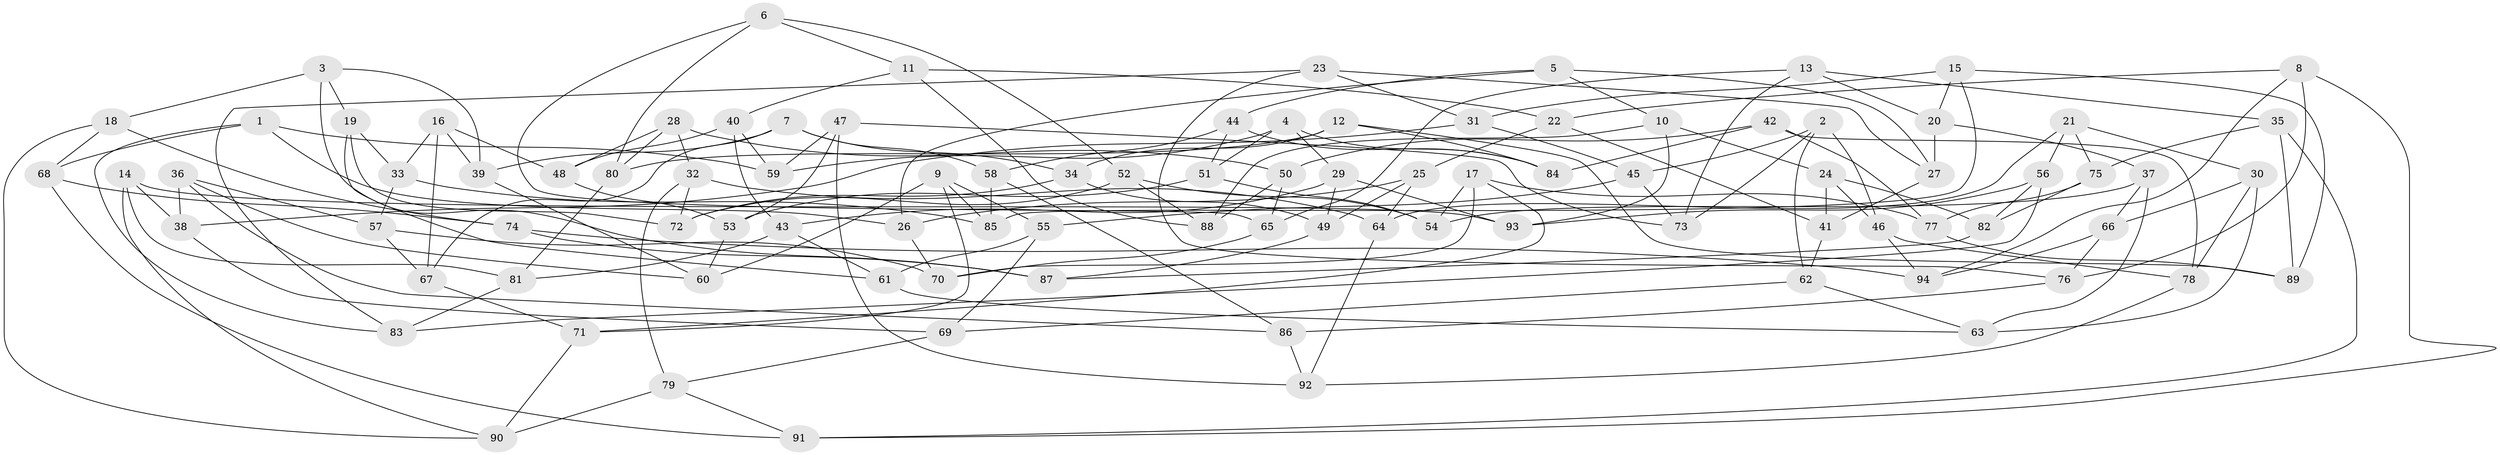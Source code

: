 // coarse degree distribution, {10: 0.10526315789473684, 4: 0.3684210526315789, 8: 0.07894736842105263, 3: 0.10526315789473684, 6: 0.18421052631578946, 9: 0.13157894736842105, 5: 0.02631578947368421}
// Generated by graph-tools (version 1.1) at 2025/53/03/04/25 22:53:52]
// undirected, 94 vertices, 188 edges
graph export_dot {
  node [color=gray90,style=filled];
  1;
  2;
  3;
  4;
  5;
  6;
  7;
  8;
  9;
  10;
  11;
  12;
  13;
  14;
  15;
  16;
  17;
  18;
  19;
  20;
  21;
  22;
  23;
  24;
  25;
  26;
  27;
  28;
  29;
  30;
  31;
  32;
  33;
  34;
  35;
  36;
  37;
  38;
  39;
  40;
  41;
  42;
  43;
  44;
  45;
  46;
  47;
  48;
  49;
  50;
  51;
  52;
  53;
  54;
  55;
  56;
  57;
  58;
  59;
  60;
  61;
  62;
  63;
  64;
  65;
  66;
  67;
  68;
  69;
  70;
  71;
  72;
  73;
  74;
  75;
  76;
  77;
  78;
  79;
  80;
  81;
  82;
  83;
  84;
  85;
  86;
  87;
  88;
  89;
  90;
  91;
  92;
  93;
  94;
  1 -- 26;
  1 -- 68;
  1 -- 83;
  1 -- 59;
  2 -- 46;
  2 -- 45;
  2 -- 73;
  2 -- 62;
  3 -- 39;
  3 -- 18;
  3 -- 87;
  3 -- 19;
  4 -- 84;
  4 -- 29;
  4 -- 59;
  4 -- 51;
  5 -- 26;
  5 -- 27;
  5 -- 10;
  5 -- 44;
  6 -- 52;
  6 -- 11;
  6 -- 80;
  6 -- 65;
  7 -- 39;
  7 -- 58;
  7 -- 34;
  7 -- 67;
  8 -- 22;
  8 -- 94;
  8 -- 76;
  8 -- 91;
  9 -- 85;
  9 -- 71;
  9 -- 55;
  9 -- 60;
  10 -- 24;
  10 -- 93;
  10 -- 88;
  11 -- 22;
  11 -- 88;
  11 -- 40;
  12 -- 84;
  12 -- 80;
  12 -- 34;
  12 -- 89;
  13 -- 73;
  13 -- 35;
  13 -- 65;
  13 -- 20;
  14 -- 93;
  14 -- 81;
  14 -- 38;
  14 -- 90;
  15 -- 31;
  15 -- 20;
  15 -- 85;
  15 -- 89;
  16 -- 33;
  16 -- 39;
  16 -- 48;
  16 -- 67;
  17 -- 77;
  17 -- 70;
  17 -- 54;
  17 -- 71;
  18 -- 90;
  18 -- 74;
  18 -- 68;
  19 -- 72;
  19 -- 61;
  19 -- 33;
  20 -- 37;
  20 -- 27;
  21 -- 64;
  21 -- 75;
  21 -- 56;
  21 -- 30;
  22 -- 25;
  22 -- 41;
  23 -- 31;
  23 -- 83;
  23 -- 76;
  23 -- 27;
  24 -- 82;
  24 -- 41;
  24 -- 46;
  25 -- 49;
  25 -- 64;
  25 -- 26;
  26 -- 70;
  27 -- 41;
  28 -- 32;
  28 -- 50;
  28 -- 48;
  28 -- 80;
  29 -- 93;
  29 -- 49;
  29 -- 43;
  30 -- 66;
  30 -- 78;
  30 -- 63;
  31 -- 38;
  31 -- 45;
  32 -- 79;
  32 -- 72;
  32 -- 64;
  33 -- 85;
  33 -- 57;
  34 -- 72;
  34 -- 49;
  35 -- 75;
  35 -- 91;
  35 -- 89;
  36 -- 38;
  36 -- 86;
  36 -- 60;
  36 -- 57;
  37 -- 54;
  37 -- 66;
  37 -- 63;
  38 -- 69;
  39 -- 60;
  40 -- 59;
  40 -- 43;
  40 -- 48;
  41 -- 62;
  42 -- 84;
  42 -- 78;
  42 -- 77;
  42 -- 50;
  43 -- 81;
  43 -- 61;
  44 -- 58;
  44 -- 84;
  44 -- 51;
  45 -- 73;
  45 -- 55;
  46 -- 94;
  46 -- 78;
  47 -- 53;
  47 -- 59;
  47 -- 92;
  47 -- 73;
  48 -- 53;
  49 -- 87;
  50 -- 65;
  50 -- 88;
  51 -- 54;
  51 -- 53;
  52 -- 54;
  52 -- 88;
  52 -- 72;
  53 -- 60;
  55 -- 69;
  55 -- 61;
  56 -- 82;
  56 -- 83;
  56 -- 93;
  57 -- 70;
  57 -- 67;
  58 -- 86;
  58 -- 85;
  61 -- 63;
  62 -- 63;
  62 -- 69;
  64 -- 92;
  65 -- 70;
  66 -- 76;
  66 -- 94;
  67 -- 71;
  68 -- 74;
  68 -- 91;
  69 -- 79;
  71 -- 90;
  74 -- 87;
  74 -- 94;
  75 -- 82;
  75 -- 77;
  76 -- 86;
  77 -- 89;
  78 -- 92;
  79 -- 91;
  79 -- 90;
  80 -- 81;
  81 -- 83;
  82 -- 87;
  86 -- 92;
}
